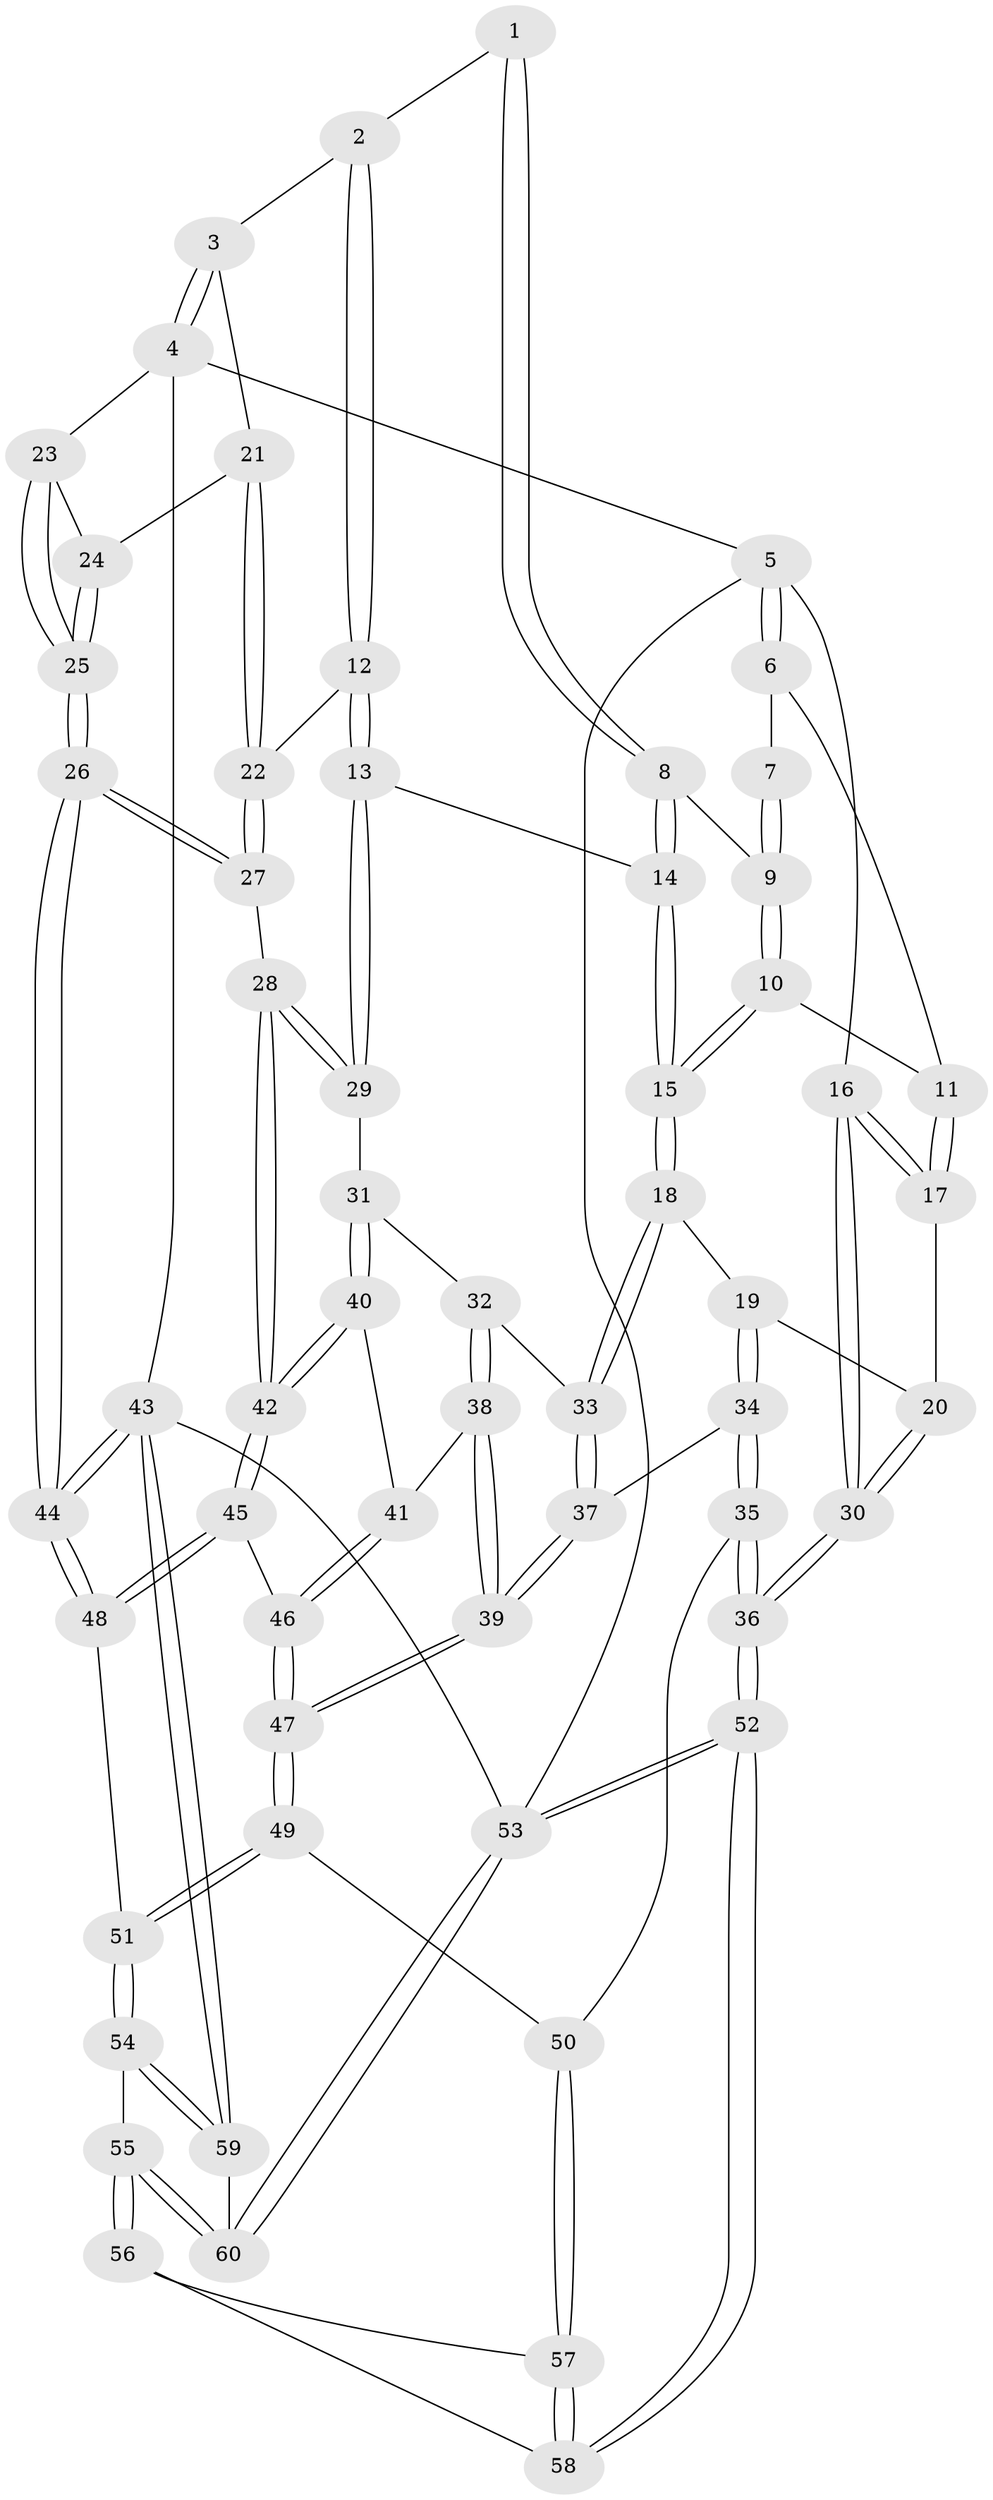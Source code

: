 // Generated by graph-tools (version 1.1) at 2025/27/03/09/25 03:27:14]
// undirected, 60 vertices, 147 edges
graph export_dot {
graph [start="1"]
  node [color=gray90,style=filled];
  1 [pos="+0.5682637175707883+0"];
  2 [pos="+0.762006823848817+0"];
  3 [pos="+1+0"];
  4 [pos="+1+0"];
  5 [pos="+0+0"];
  6 [pos="+0.2034254359908218+0"];
  7 [pos="+0.49104684029179263+0"];
  8 [pos="+0.5218243743548645+0.09371075288757758"];
  9 [pos="+0.4488072069993337+0.03550513526534902"];
  10 [pos="+0.3872505624561959+0.09049557732712483"];
  11 [pos="+0.1942013681065061+0"];
  12 [pos="+0.7251748768394762+0.09019397884927059"];
  13 [pos="+0.6738462599921584+0.14033165462850225"];
  14 [pos="+0.5526597095339203+0.1247615703350392"];
  15 [pos="+0.3933215822224096+0.20621312126351024"];
  16 [pos="+0+0.15796529213110633"];
  17 [pos="+0.1656933889129278+0.045114719832326386"];
  18 [pos="+0.3852156912251113+0.22368368769105776"];
  19 [pos="+0.24041324300678196+0.20609604703491402"];
  20 [pos="+0.18352167181123363+0.15702733423508067"];
  21 [pos="+0.8880843730589324+0.1487532068826386"];
  22 [pos="+0.7988246314743901+0.14080254976508258"];
  23 [pos="+1+0"];
  24 [pos="+0.9097539815822557+0.15274031747511238"];
  25 [pos="+1+0.3552925286741092"];
  26 [pos="+1+0.4781684941863247"];
  27 [pos="+0.8924288798421435+0.3937466530551578"];
  28 [pos="+0.716236269967483+0.41118642561645335"];
  29 [pos="+0.634558016826725+0.2824488417862168"];
  30 [pos="+0+0.4500940034382917"];
  31 [pos="+0.48236685045304617+0.32657927515193547"];
  32 [pos="+0.4750124098496443+0.32516636124645987"];
  33 [pos="+0.4196208619782431+0.2976381728272703"];
  34 [pos="+0.20746396801615943+0.42430759659653655"];
  35 [pos="+0+0.5491927288061241"];
  36 [pos="+0+0.5435421765189197"];
  37 [pos="+0.2844866541265818+0.4323703735595699"];
  38 [pos="+0.4206624472577921+0.4830421773529293"];
  39 [pos="+0.3687207155963551+0.5268411223817916"];
  40 [pos="+0.5263764179428086+0.44663640808183475"];
  41 [pos="+0.5148611872146649+0.47389038969928343"];
  42 [pos="+0.6913121138692434+0.45966387923502217"];
  43 [pos="+1+1"];
  44 [pos="+1+0.9854010506156161"];
  45 [pos="+0.6711492492325138+0.5860665728067629"];
  46 [pos="+0.5332970915540693+0.569117420950871"];
  47 [pos="+0.3922189255225783+0.6393225320822479"];
  48 [pos="+0.7202560025868815+0.6852003610064856"];
  49 [pos="+0.3838863030505893+0.6621772069538032"];
  50 [pos="+0.16019802727161173+0.7030228040359886"];
  51 [pos="+0.46921084322412515+0.7918528341027047"];
  52 [pos="+0+1"];
  53 [pos="+0+1"];
  54 [pos="+0.46762479422963693+0.8116643304288057"];
  55 [pos="+0.30368354271587356+0.9896990991243343"];
  56 [pos="+0.23917142441790545+0.925367355791275"];
  57 [pos="+0.18727440148981378+0.804876685156213"];
  58 [pos="+0+0.9707071628088514"];
  59 [pos="+0.838813648859153+1"];
  60 [pos="+0.3199522019701163+1"];
  1 -- 2;
  1 -- 8;
  1 -- 8;
  2 -- 3;
  2 -- 12;
  2 -- 12;
  3 -- 4;
  3 -- 4;
  3 -- 21;
  4 -- 5;
  4 -- 23;
  4 -- 43;
  5 -- 6;
  5 -- 6;
  5 -- 16;
  5 -- 53;
  6 -- 7;
  6 -- 11;
  7 -- 9;
  7 -- 9;
  8 -- 9;
  8 -- 14;
  8 -- 14;
  9 -- 10;
  9 -- 10;
  10 -- 11;
  10 -- 15;
  10 -- 15;
  11 -- 17;
  11 -- 17;
  12 -- 13;
  12 -- 13;
  12 -- 22;
  13 -- 14;
  13 -- 29;
  13 -- 29;
  14 -- 15;
  14 -- 15;
  15 -- 18;
  15 -- 18;
  16 -- 17;
  16 -- 17;
  16 -- 30;
  16 -- 30;
  17 -- 20;
  18 -- 19;
  18 -- 33;
  18 -- 33;
  19 -- 20;
  19 -- 34;
  19 -- 34;
  20 -- 30;
  20 -- 30;
  21 -- 22;
  21 -- 22;
  21 -- 24;
  22 -- 27;
  22 -- 27;
  23 -- 24;
  23 -- 25;
  23 -- 25;
  24 -- 25;
  24 -- 25;
  25 -- 26;
  25 -- 26;
  26 -- 27;
  26 -- 27;
  26 -- 44;
  26 -- 44;
  27 -- 28;
  28 -- 29;
  28 -- 29;
  28 -- 42;
  28 -- 42;
  29 -- 31;
  30 -- 36;
  30 -- 36;
  31 -- 32;
  31 -- 40;
  31 -- 40;
  32 -- 33;
  32 -- 38;
  32 -- 38;
  33 -- 37;
  33 -- 37;
  34 -- 35;
  34 -- 35;
  34 -- 37;
  35 -- 36;
  35 -- 36;
  35 -- 50;
  36 -- 52;
  36 -- 52;
  37 -- 39;
  37 -- 39;
  38 -- 39;
  38 -- 39;
  38 -- 41;
  39 -- 47;
  39 -- 47;
  40 -- 41;
  40 -- 42;
  40 -- 42;
  41 -- 46;
  41 -- 46;
  42 -- 45;
  42 -- 45;
  43 -- 44;
  43 -- 44;
  43 -- 59;
  43 -- 59;
  43 -- 53;
  44 -- 48;
  44 -- 48;
  45 -- 46;
  45 -- 48;
  45 -- 48;
  46 -- 47;
  46 -- 47;
  47 -- 49;
  47 -- 49;
  48 -- 51;
  49 -- 50;
  49 -- 51;
  49 -- 51;
  50 -- 57;
  50 -- 57;
  51 -- 54;
  51 -- 54;
  52 -- 53;
  52 -- 53;
  52 -- 58;
  52 -- 58;
  53 -- 60;
  53 -- 60;
  54 -- 55;
  54 -- 59;
  54 -- 59;
  55 -- 56;
  55 -- 56;
  55 -- 60;
  55 -- 60;
  56 -- 57;
  56 -- 58;
  57 -- 58;
  57 -- 58;
  59 -- 60;
}

